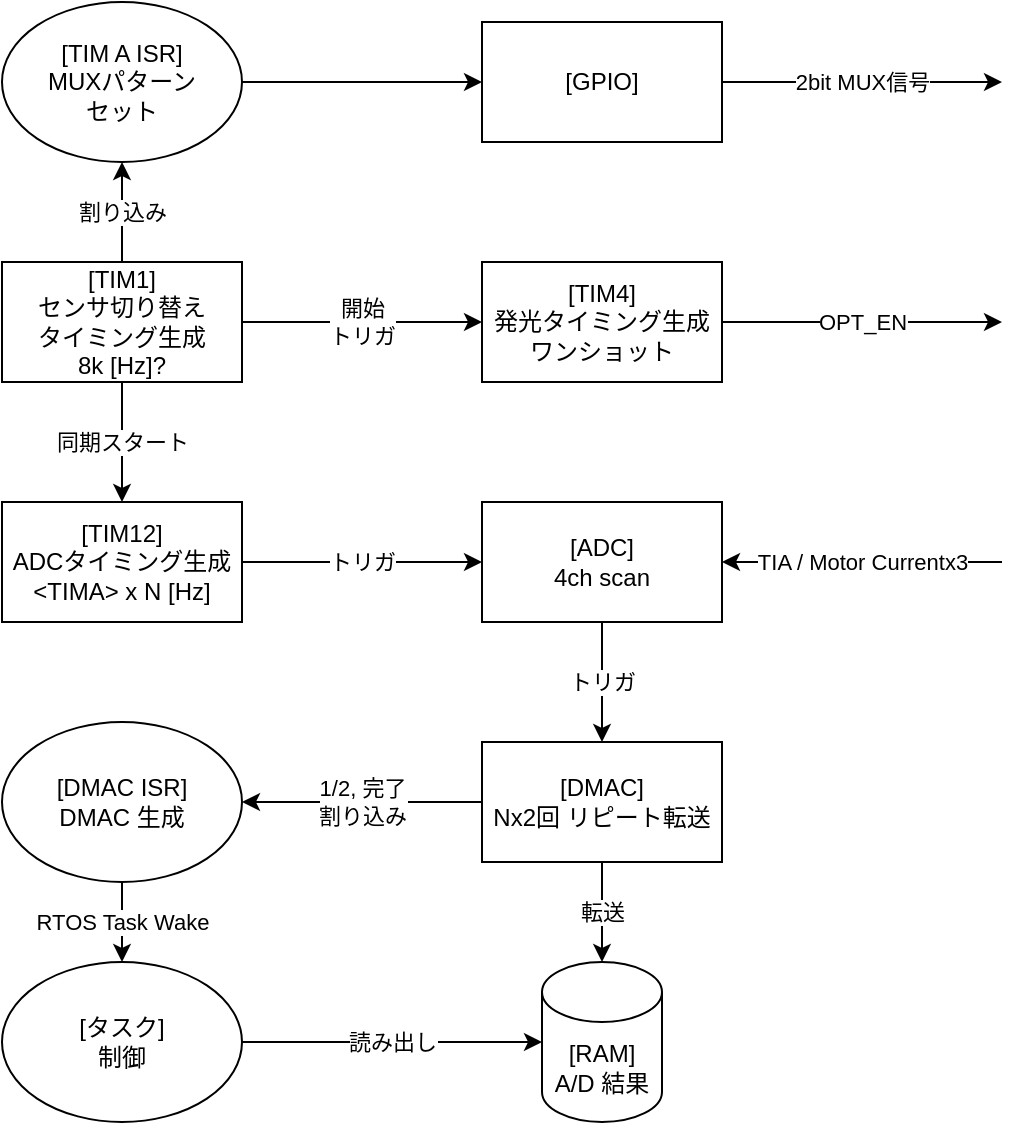 <mxfile>
    <diagram id="GGb6aBLNECeNRS0FqcGD" name="ページ1">
        <mxGraphModel dx="588" dy="851" grid="1" gridSize="10" guides="1" tooltips="1" connect="1" arrows="1" fold="1" page="1" pageScale="1" pageWidth="827" pageHeight="1169" background="#ffffff" math="0" shadow="0">
            <root>
                <mxCell id="0"/>
                <mxCell id="1" parent="0"/>
                <mxCell id="7" value="同期スタート" style="edgeStyle=none;html=1;" parent="1" source="2" target="3" edge="1">
                    <mxGeometry relative="1" as="geometry"/>
                </mxCell>
                <mxCell id="8" value="開始&lt;br&gt;トリガ" style="edgeStyle=none;html=1;" parent="1" source="2" target="4" edge="1">
                    <mxGeometry relative="1" as="geometry"/>
                </mxCell>
                <mxCell id="10" value="割り込み" style="edgeStyle=none;html=1;" parent="1" source="2" target="19" edge="1">
                    <mxGeometry relative="1" as="geometry">
                        <mxPoint x="120" y="270" as="targetPoint"/>
                    </mxGeometry>
                </mxCell>
                <mxCell id="2" value="[TIM1]&lt;br&gt;センサ切り替え&lt;br&gt;タイミング生成&lt;br&gt;8k [Hz]?" style="rounded=0;whiteSpace=wrap;html=1;" parent="1" vertex="1">
                    <mxGeometry x="60" y="330" width="120" height="60" as="geometry"/>
                </mxCell>
                <mxCell id="6" value="トリガ" style="edgeStyle=none;html=1;" parent="1" source="3" target="5" edge="1">
                    <mxGeometry relative="1" as="geometry"/>
                </mxCell>
                <mxCell id="3" value="[TIM12]&lt;br&gt;ADCタイミング生成&lt;br&gt;&amp;lt;TIMA&amp;gt; x N [Hz]" style="rounded=0;whiteSpace=wrap;html=1;" parent="1" vertex="1">
                    <mxGeometry x="60" y="450" width="120" height="60" as="geometry"/>
                </mxCell>
                <mxCell id="12" value="OPT_EN" style="edgeStyle=none;html=1;" parent="1" source="4" edge="1">
                    <mxGeometry relative="1" as="geometry">
                        <mxPoint x="560" y="360" as="targetPoint"/>
                    </mxGeometry>
                </mxCell>
                <mxCell id="4" value="[TIM4]&lt;br&gt;発光タイミング生成&lt;br&gt;ワンショット" style="rounded=0;whiteSpace=wrap;html=1;" parent="1" vertex="1">
                    <mxGeometry x="300" y="330" width="120" height="60" as="geometry"/>
                </mxCell>
                <mxCell id="15" value="トリガ" style="edgeStyle=none;html=1;" parent="1" source="5" target="14" edge="1">
                    <mxGeometry relative="1" as="geometry"/>
                </mxCell>
                <mxCell id="5" value="[ADC]&lt;br&gt;4ch scan" style="rounded=0;whiteSpace=wrap;html=1;" parent="1" vertex="1">
                    <mxGeometry x="300" y="450" width="120" height="60" as="geometry"/>
                </mxCell>
                <mxCell id="11" value="2bit MUX信号" style="edgeStyle=none;html=1;" parent="1" source="9" edge="1">
                    <mxGeometry relative="1" as="geometry">
                        <mxPoint x="560" y="240" as="targetPoint"/>
                    </mxGeometry>
                </mxCell>
                <mxCell id="9" value="[GPIO]" style="rounded=0;whiteSpace=wrap;html=1;" parent="1" vertex="1">
                    <mxGeometry x="300" y="210" width="120" height="60" as="geometry"/>
                </mxCell>
                <mxCell id="13" value="TIA / Motor Currentx3" style="edgeStyle=none;html=1;" parent="1" target="5" edge="1">
                    <mxGeometry relative="1" as="geometry">
                        <mxPoint x="530" y="370" as="targetPoint"/>
                        <mxPoint x="560" y="480" as="sourcePoint"/>
                    </mxGeometry>
                </mxCell>
                <mxCell id="16" value="1/2, 完了&lt;br&gt;割り込み" style="edgeStyle=none;html=1;" parent="1" source="14" target="20" edge="1">
                    <mxGeometry relative="1" as="geometry">
                        <mxPoint x="180" y="600" as="targetPoint"/>
                    </mxGeometry>
                </mxCell>
                <mxCell id="25" value="転送" style="edgeStyle=none;html=1;" parent="1" source="14" target="24" edge="1">
                    <mxGeometry relative="1" as="geometry"/>
                </mxCell>
                <mxCell id="14" value="[DMAC]&lt;br&gt;Nx2回 リピート転送" style="rounded=0;whiteSpace=wrap;html=1;" parent="1" vertex="1">
                    <mxGeometry x="300" y="570" width="120" height="60" as="geometry"/>
                </mxCell>
                <mxCell id="18" style="edgeStyle=none;html=1;" parent="1" target="9" edge="1">
                    <mxGeometry relative="1" as="geometry">
                        <mxPoint x="180" y="240" as="sourcePoint"/>
                    </mxGeometry>
                </mxCell>
                <mxCell id="19" value="[TIM A ISR]&lt;br&gt;MUXパターン&lt;br&gt;セット" style="ellipse;whiteSpace=wrap;html=1;" parent="1" vertex="1">
                    <mxGeometry x="60" y="200" width="120" height="80" as="geometry"/>
                </mxCell>
                <mxCell id="21" value="RTOS Task Wake" style="edgeStyle=none;html=1;" parent="1" source="20" target="22" edge="1">
                    <mxGeometry relative="1" as="geometry">
                        <mxPoint x="120" y="680" as="targetPoint"/>
                    </mxGeometry>
                </mxCell>
                <mxCell id="20" value="[DMAC ISR]&lt;br&gt;DMAC 生成" style="ellipse;whiteSpace=wrap;html=1;" parent="1" vertex="1">
                    <mxGeometry x="60" y="560" width="120" height="80" as="geometry"/>
                </mxCell>
                <mxCell id="26" value="読み出し" style="edgeStyle=none;html=1;" parent="1" source="22" target="24" edge="1">
                    <mxGeometry relative="1" as="geometry"/>
                </mxCell>
                <mxCell id="22" value="[タスク]&lt;br&gt;制御" style="ellipse;whiteSpace=wrap;html=1;" parent="1" vertex="1">
                    <mxGeometry x="60" y="680" width="120" height="80" as="geometry"/>
                </mxCell>
                <mxCell id="24" value="[RAM]&lt;br&gt;A/D 結果" style="shape=cylinder3;whiteSpace=wrap;html=1;boundedLbl=1;backgroundOutline=1;size=15;" parent="1" vertex="1">
                    <mxGeometry x="330" y="680" width="60" height="80" as="geometry"/>
                </mxCell>
            </root>
        </mxGraphModel>
    </diagram>
</mxfile>